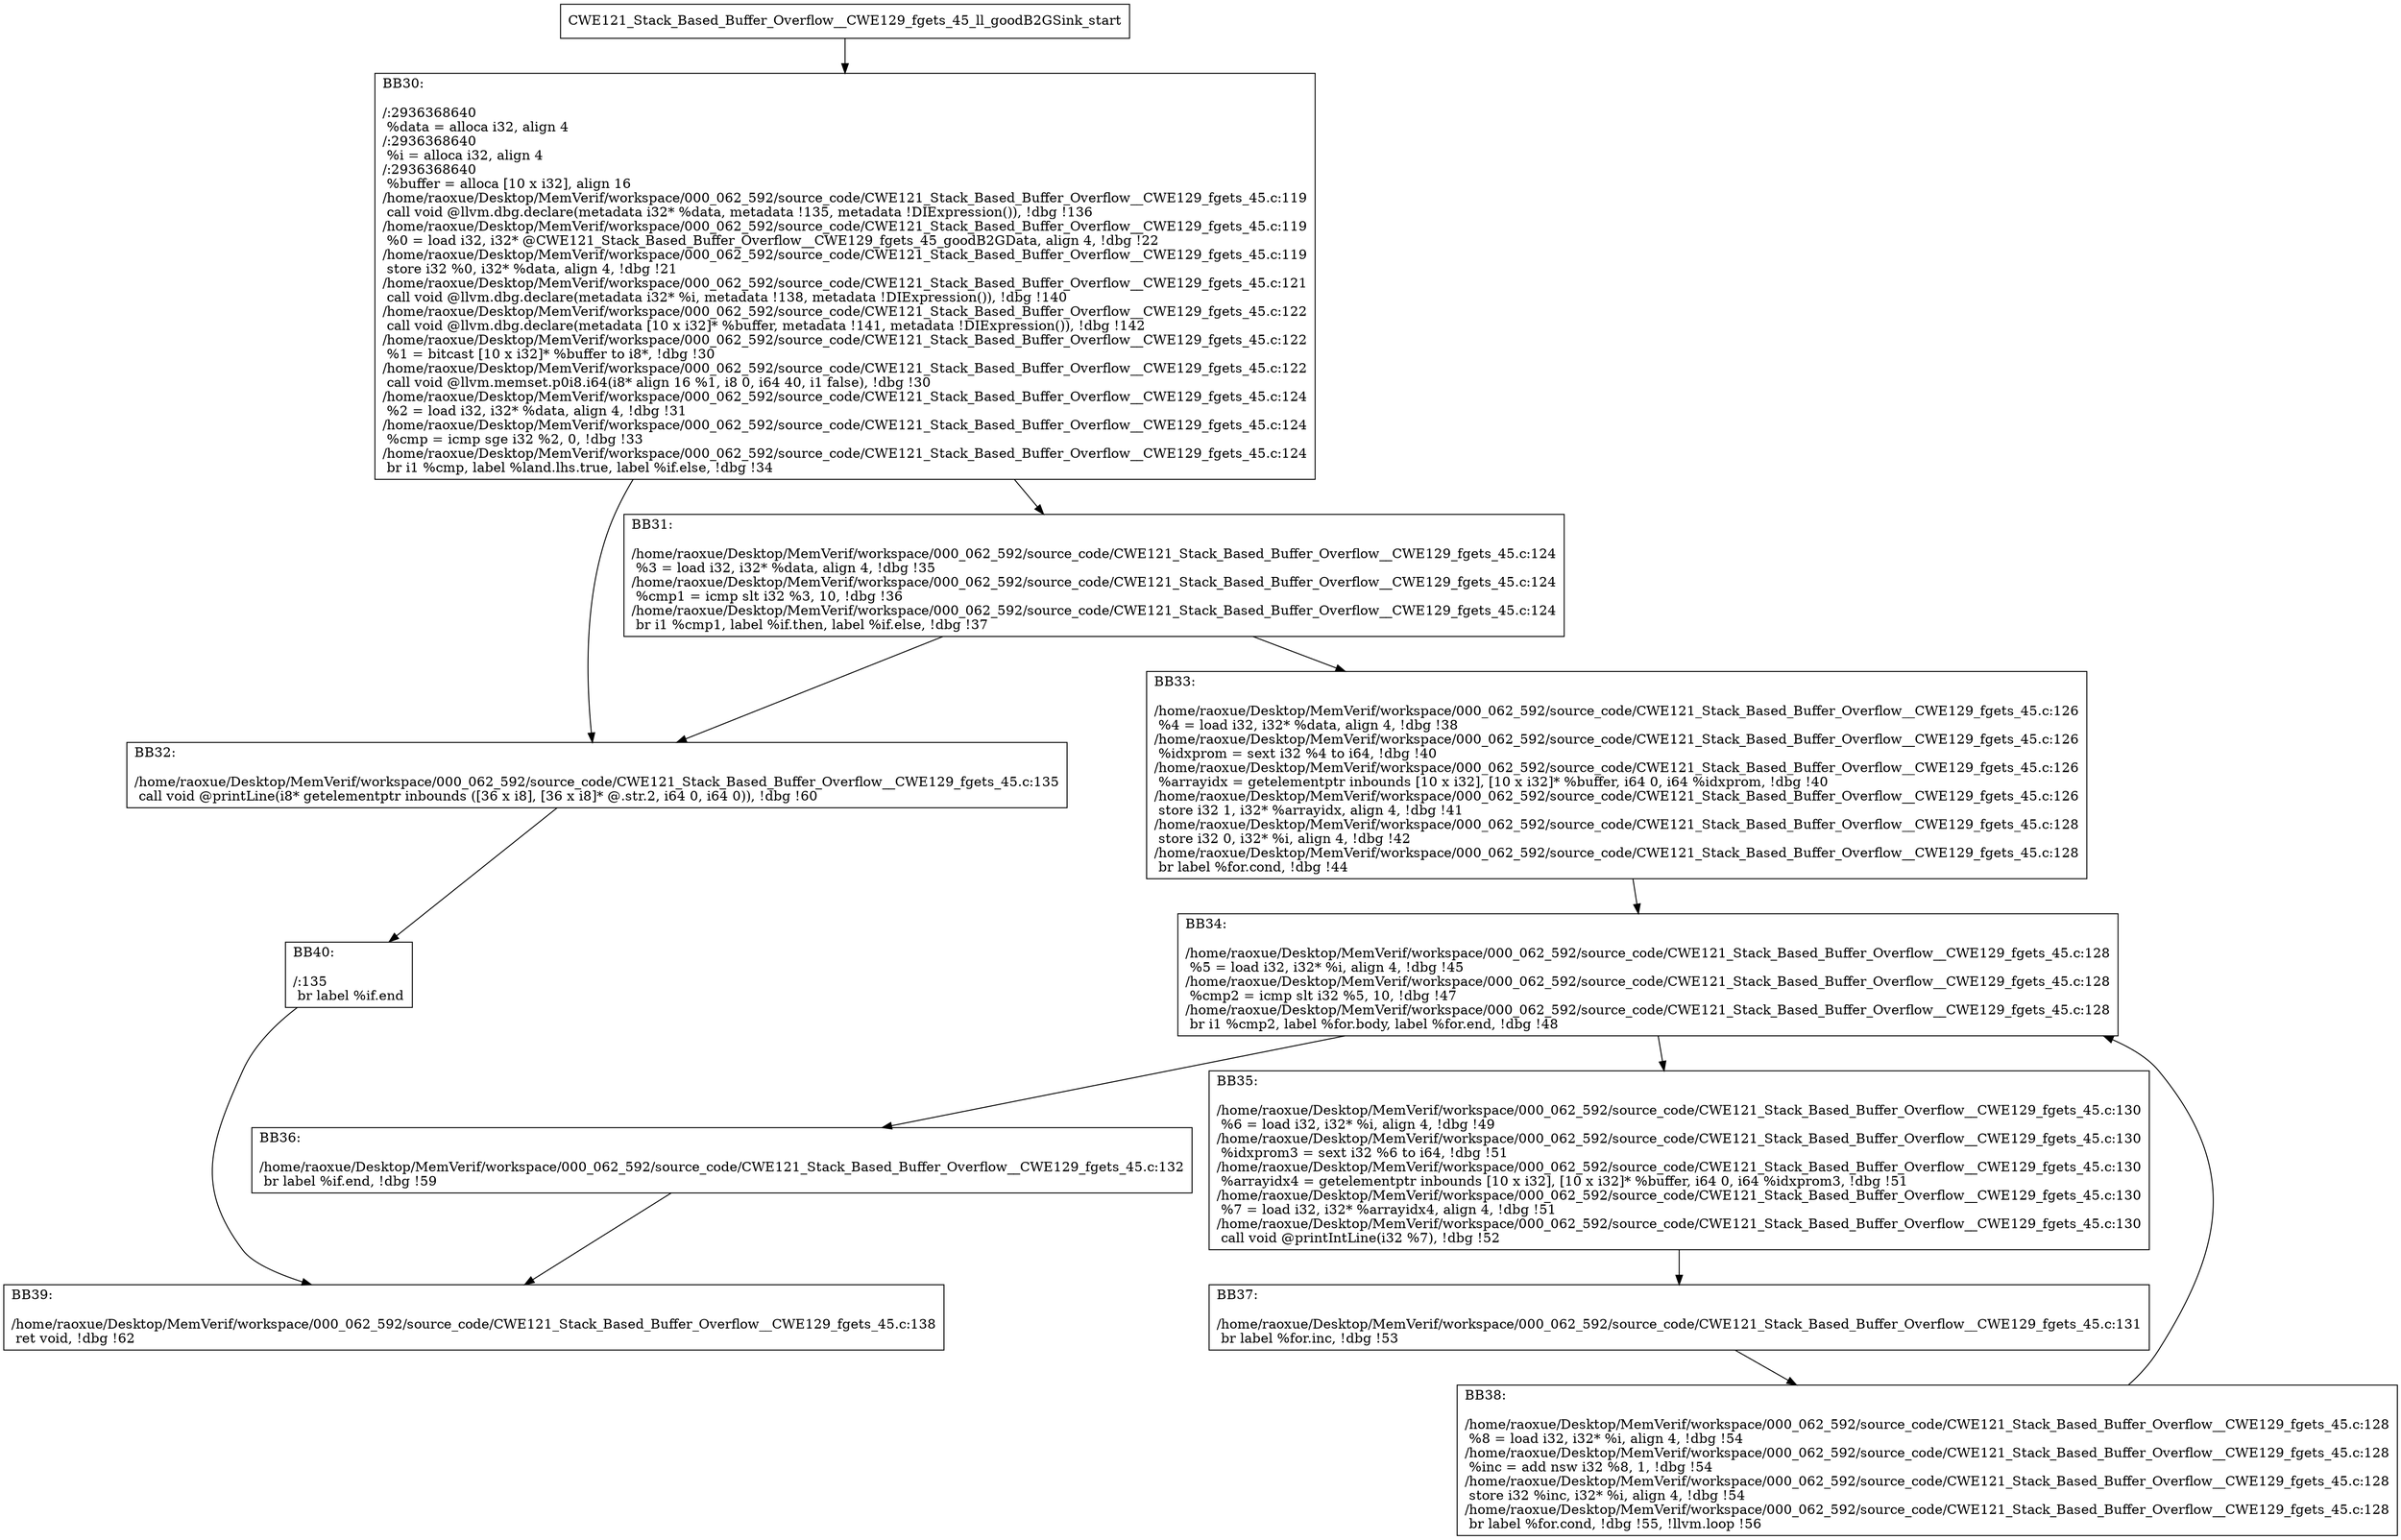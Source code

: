 digraph "CFG for'CWE121_Stack_Based_Buffer_Overflow__CWE129_fgets_45_ll_goodB2GSink' function" {
	BBCWE121_Stack_Based_Buffer_Overflow__CWE129_fgets_45_ll_goodB2GSink_start[shape=record,label="{CWE121_Stack_Based_Buffer_Overflow__CWE129_fgets_45_ll_goodB2GSink_start}"];
	BBCWE121_Stack_Based_Buffer_Overflow__CWE129_fgets_45_ll_goodB2GSink_start-> CWE121_Stack_Based_Buffer_Overflow__CWE129_fgets_45_ll_goodB2GSinkBB30;
	CWE121_Stack_Based_Buffer_Overflow__CWE129_fgets_45_ll_goodB2GSinkBB30 [shape=record, label="{BB30:\l\l/:2936368640\l
  %data = alloca i32, align 4\l
/:2936368640\l
  %i = alloca i32, align 4\l
/:2936368640\l
  %buffer = alloca [10 x i32], align 16\l
/home/raoxue/Desktop/MemVerif/workspace/000_062_592/source_code/CWE121_Stack_Based_Buffer_Overflow__CWE129_fgets_45.c:119\l
  call void @llvm.dbg.declare(metadata i32* %data, metadata !135, metadata !DIExpression()), !dbg !136\l
/home/raoxue/Desktop/MemVerif/workspace/000_062_592/source_code/CWE121_Stack_Based_Buffer_Overflow__CWE129_fgets_45.c:119\l
  %0 = load i32, i32* @CWE121_Stack_Based_Buffer_Overflow__CWE129_fgets_45_goodB2GData, align 4, !dbg !22\l
/home/raoxue/Desktop/MemVerif/workspace/000_062_592/source_code/CWE121_Stack_Based_Buffer_Overflow__CWE129_fgets_45.c:119\l
  store i32 %0, i32* %data, align 4, !dbg !21\l
/home/raoxue/Desktop/MemVerif/workspace/000_062_592/source_code/CWE121_Stack_Based_Buffer_Overflow__CWE129_fgets_45.c:121\l
  call void @llvm.dbg.declare(metadata i32* %i, metadata !138, metadata !DIExpression()), !dbg !140\l
/home/raoxue/Desktop/MemVerif/workspace/000_062_592/source_code/CWE121_Stack_Based_Buffer_Overflow__CWE129_fgets_45.c:122\l
  call void @llvm.dbg.declare(metadata [10 x i32]* %buffer, metadata !141, metadata !DIExpression()), !dbg !142\l
/home/raoxue/Desktop/MemVerif/workspace/000_062_592/source_code/CWE121_Stack_Based_Buffer_Overflow__CWE129_fgets_45.c:122\l
  %1 = bitcast [10 x i32]* %buffer to i8*, !dbg !30\l
/home/raoxue/Desktop/MemVerif/workspace/000_062_592/source_code/CWE121_Stack_Based_Buffer_Overflow__CWE129_fgets_45.c:122\l
  call void @llvm.memset.p0i8.i64(i8* align 16 %1, i8 0, i64 40, i1 false), !dbg !30\l
/home/raoxue/Desktop/MemVerif/workspace/000_062_592/source_code/CWE121_Stack_Based_Buffer_Overflow__CWE129_fgets_45.c:124\l
  %2 = load i32, i32* %data, align 4, !dbg !31\l
/home/raoxue/Desktop/MemVerif/workspace/000_062_592/source_code/CWE121_Stack_Based_Buffer_Overflow__CWE129_fgets_45.c:124\l
  %cmp = icmp sge i32 %2, 0, !dbg !33\l
/home/raoxue/Desktop/MemVerif/workspace/000_062_592/source_code/CWE121_Stack_Based_Buffer_Overflow__CWE129_fgets_45.c:124\l
  br i1 %cmp, label %land.lhs.true, label %if.else, !dbg !34\l
}"];
	CWE121_Stack_Based_Buffer_Overflow__CWE129_fgets_45_ll_goodB2GSinkBB30-> CWE121_Stack_Based_Buffer_Overflow__CWE129_fgets_45_ll_goodB2GSinkBB31;
	CWE121_Stack_Based_Buffer_Overflow__CWE129_fgets_45_ll_goodB2GSinkBB30-> CWE121_Stack_Based_Buffer_Overflow__CWE129_fgets_45_ll_goodB2GSinkBB32;
	CWE121_Stack_Based_Buffer_Overflow__CWE129_fgets_45_ll_goodB2GSinkBB31 [shape=record, label="{BB31:\l\l/home/raoxue/Desktop/MemVerif/workspace/000_062_592/source_code/CWE121_Stack_Based_Buffer_Overflow__CWE129_fgets_45.c:124\l
  %3 = load i32, i32* %data, align 4, !dbg !35\l
/home/raoxue/Desktop/MemVerif/workspace/000_062_592/source_code/CWE121_Stack_Based_Buffer_Overflow__CWE129_fgets_45.c:124\l
  %cmp1 = icmp slt i32 %3, 10, !dbg !36\l
/home/raoxue/Desktop/MemVerif/workspace/000_062_592/source_code/CWE121_Stack_Based_Buffer_Overflow__CWE129_fgets_45.c:124\l
  br i1 %cmp1, label %if.then, label %if.else, !dbg !37\l
}"];
	CWE121_Stack_Based_Buffer_Overflow__CWE129_fgets_45_ll_goodB2GSinkBB31-> CWE121_Stack_Based_Buffer_Overflow__CWE129_fgets_45_ll_goodB2GSinkBB33;
	CWE121_Stack_Based_Buffer_Overflow__CWE129_fgets_45_ll_goodB2GSinkBB31-> CWE121_Stack_Based_Buffer_Overflow__CWE129_fgets_45_ll_goodB2GSinkBB32;
	CWE121_Stack_Based_Buffer_Overflow__CWE129_fgets_45_ll_goodB2GSinkBB33 [shape=record, label="{BB33:\l\l/home/raoxue/Desktop/MemVerif/workspace/000_062_592/source_code/CWE121_Stack_Based_Buffer_Overflow__CWE129_fgets_45.c:126\l
  %4 = load i32, i32* %data, align 4, !dbg !38\l
/home/raoxue/Desktop/MemVerif/workspace/000_062_592/source_code/CWE121_Stack_Based_Buffer_Overflow__CWE129_fgets_45.c:126\l
  %idxprom = sext i32 %4 to i64, !dbg !40\l
/home/raoxue/Desktop/MemVerif/workspace/000_062_592/source_code/CWE121_Stack_Based_Buffer_Overflow__CWE129_fgets_45.c:126\l
  %arrayidx = getelementptr inbounds [10 x i32], [10 x i32]* %buffer, i64 0, i64 %idxprom, !dbg !40\l
/home/raoxue/Desktop/MemVerif/workspace/000_062_592/source_code/CWE121_Stack_Based_Buffer_Overflow__CWE129_fgets_45.c:126\l
  store i32 1, i32* %arrayidx, align 4, !dbg !41\l
/home/raoxue/Desktop/MemVerif/workspace/000_062_592/source_code/CWE121_Stack_Based_Buffer_Overflow__CWE129_fgets_45.c:128\l
  store i32 0, i32* %i, align 4, !dbg !42\l
/home/raoxue/Desktop/MemVerif/workspace/000_062_592/source_code/CWE121_Stack_Based_Buffer_Overflow__CWE129_fgets_45.c:128\l
  br label %for.cond, !dbg !44\l
}"];
	CWE121_Stack_Based_Buffer_Overflow__CWE129_fgets_45_ll_goodB2GSinkBB33-> CWE121_Stack_Based_Buffer_Overflow__CWE129_fgets_45_ll_goodB2GSinkBB34;
	CWE121_Stack_Based_Buffer_Overflow__CWE129_fgets_45_ll_goodB2GSinkBB34 [shape=record, label="{BB34:\l\l/home/raoxue/Desktop/MemVerif/workspace/000_062_592/source_code/CWE121_Stack_Based_Buffer_Overflow__CWE129_fgets_45.c:128\l
  %5 = load i32, i32* %i, align 4, !dbg !45\l
/home/raoxue/Desktop/MemVerif/workspace/000_062_592/source_code/CWE121_Stack_Based_Buffer_Overflow__CWE129_fgets_45.c:128\l
  %cmp2 = icmp slt i32 %5, 10, !dbg !47\l
/home/raoxue/Desktop/MemVerif/workspace/000_062_592/source_code/CWE121_Stack_Based_Buffer_Overflow__CWE129_fgets_45.c:128\l
  br i1 %cmp2, label %for.body, label %for.end, !dbg !48\l
}"];
	CWE121_Stack_Based_Buffer_Overflow__CWE129_fgets_45_ll_goodB2GSinkBB34-> CWE121_Stack_Based_Buffer_Overflow__CWE129_fgets_45_ll_goodB2GSinkBB35;
	CWE121_Stack_Based_Buffer_Overflow__CWE129_fgets_45_ll_goodB2GSinkBB34-> CWE121_Stack_Based_Buffer_Overflow__CWE129_fgets_45_ll_goodB2GSinkBB36;
	CWE121_Stack_Based_Buffer_Overflow__CWE129_fgets_45_ll_goodB2GSinkBB35 [shape=record, label="{BB35:\l\l/home/raoxue/Desktop/MemVerif/workspace/000_062_592/source_code/CWE121_Stack_Based_Buffer_Overflow__CWE129_fgets_45.c:130\l
  %6 = load i32, i32* %i, align 4, !dbg !49\l
/home/raoxue/Desktop/MemVerif/workspace/000_062_592/source_code/CWE121_Stack_Based_Buffer_Overflow__CWE129_fgets_45.c:130\l
  %idxprom3 = sext i32 %6 to i64, !dbg !51\l
/home/raoxue/Desktop/MemVerif/workspace/000_062_592/source_code/CWE121_Stack_Based_Buffer_Overflow__CWE129_fgets_45.c:130\l
  %arrayidx4 = getelementptr inbounds [10 x i32], [10 x i32]* %buffer, i64 0, i64 %idxprom3, !dbg !51\l
/home/raoxue/Desktop/MemVerif/workspace/000_062_592/source_code/CWE121_Stack_Based_Buffer_Overflow__CWE129_fgets_45.c:130\l
  %7 = load i32, i32* %arrayidx4, align 4, !dbg !51\l
/home/raoxue/Desktop/MemVerif/workspace/000_062_592/source_code/CWE121_Stack_Based_Buffer_Overflow__CWE129_fgets_45.c:130\l
  call void @printIntLine(i32 %7), !dbg !52\l
}"];
	CWE121_Stack_Based_Buffer_Overflow__CWE129_fgets_45_ll_goodB2GSinkBB35-> CWE121_Stack_Based_Buffer_Overflow__CWE129_fgets_45_ll_goodB2GSinkBB37;
	CWE121_Stack_Based_Buffer_Overflow__CWE129_fgets_45_ll_goodB2GSinkBB37 [shape=record, label="{BB37:\l\l/home/raoxue/Desktop/MemVerif/workspace/000_062_592/source_code/CWE121_Stack_Based_Buffer_Overflow__CWE129_fgets_45.c:131\l
  br label %for.inc, !dbg !53\l
}"];
	CWE121_Stack_Based_Buffer_Overflow__CWE129_fgets_45_ll_goodB2GSinkBB37-> CWE121_Stack_Based_Buffer_Overflow__CWE129_fgets_45_ll_goodB2GSinkBB38;
	CWE121_Stack_Based_Buffer_Overflow__CWE129_fgets_45_ll_goodB2GSinkBB38 [shape=record, label="{BB38:\l\l/home/raoxue/Desktop/MemVerif/workspace/000_062_592/source_code/CWE121_Stack_Based_Buffer_Overflow__CWE129_fgets_45.c:128\l
  %8 = load i32, i32* %i, align 4, !dbg !54\l
/home/raoxue/Desktop/MemVerif/workspace/000_062_592/source_code/CWE121_Stack_Based_Buffer_Overflow__CWE129_fgets_45.c:128\l
  %inc = add nsw i32 %8, 1, !dbg !54\l
/home/raoxue/Desktop/MemVerif/workspace/000_062_592/source_code/CWE121_Stack_Based_Buffer_Overflow__CWE129_fgets_45.c:128\l
  store i32 %inc, i32* %i, align 4, !dbg !54\l
/home/raoxue/Desktop/MemVerif/workspace/000_062_592/source_code/CWE121_Stack_Based_Buffer_Overflow__CWE129_fgets_45.c:128\l
  br label %for.cond, !dbg !55, !llvm.loop !56\l
}"];
	CWE121_Stack_Based_Buffer_Overflow__CWE129_fgets_45_ll_goodB2GSinkBB38-> CWE121_Stack_Based_Buffer_Overflow__CWE129_fgets_45_ll_goodB2GSinkBB34;
	CWE121_Stack_Based_Buffer_Overflow__CWE129_fgets_45_ll_goodB2GSinkBB36 [shape=record, label="{BB36:\l\l/home/raoxue/Desktop/MemVerif/workspace/000_062_592/source_code/CWE121_Stack_Based_Buffer_Overflow__CWE129_fgets_45.c:132\l
  br label %if.end, !dbg !59\l
}"];
	CWE121_Stack_Based_Buffer_Overflow__CWE129_fgets_45_ll_goodB2GSinkBB36-> CWE121_Stack_Based_Buffer_Overflow__CWE129_fgets_45_ll_goodB2GSinkBB39;
	CWE121_Stack_Based_Buffer_Overflow__CWE129_fgets_45_ll_goodB2GSinkBB32 [shape=record, label="{BB32:\l\l/home/raoxue/Desktop/MemVerif/workspace/000_062_592/source_code/CWE121_Stack_Based_Buffer_Overflow__CWE129_fgets_45.c:135\l
  call void @printLine(i8* getelementptr inbounds ([36 x i8], [36 x i8]* @.str.2, i64 0, i64 0)), !dbg !60\l
}"];
	CWE121_Stack_Based_Buffer_Overflow__CWE129_fgets_45_ll_goodB2GSinkBB32-> CWE121_Stack_Based_Buffer_Overflow__CWE129_fgets_45_ll_goodB2GSinkBB40;
	CWE121_Stack_Based_Buffer_Overflow__CWE129_fgets_45_ll_goodB2GSinkBB40 [shape=record, label="{BB40:\l\l/:135\l
  br label %if.end\l
}"];
	CWE121_Stack_Based_Buffer_Overflow__CWE129_fgets_45_ll_goodB2GSinkBB40-> CWE121_Stack_Based_Buffer_Overflow__CWE129_fgets_45_ll_goodB2GSinkBB39;
	CWE121_Stack_Based_Buffer_Overflow__CWE129_fgets_45_ll_goodB2GSinkBB39 [shape=record, label="{BB39:\l\l/home/raoxue/Desktop/MemVerif/workspace/000_062_592/source_code/CWE121_Stack_Based_Buffer_Overflow__CWE129_fgets_45.c:138\l
  ret void, !dbg !62\l
}"];
}
